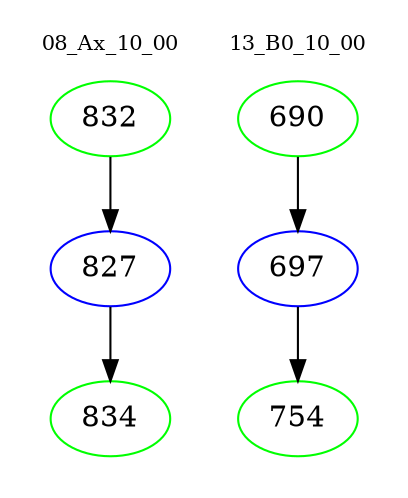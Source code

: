 digraph{
subgraph cluster_0 {
color = white
label = "08_Ax_10_00";
fontsize=10;
T0_832 [label="832", color="green"]
T0_832 -> T0_827 [color="black"]
T0_827 [label="827", color="blue"]
T0_827 -> T0_834 [color="black"]
T0_834 [label="834", color="green"]
}
subgraph cluster_1 {
color = white
label = "13_B0_10_00";
fontsize=10;
T1_690 [label="690", color="green"]
T1_690 -> T1_697 [color="black"]
T1_697 [label="697", color="blue"]
T1_697 -> T1_754 [color="black"]
T1_754 [label="754", color="green"]
}
}
